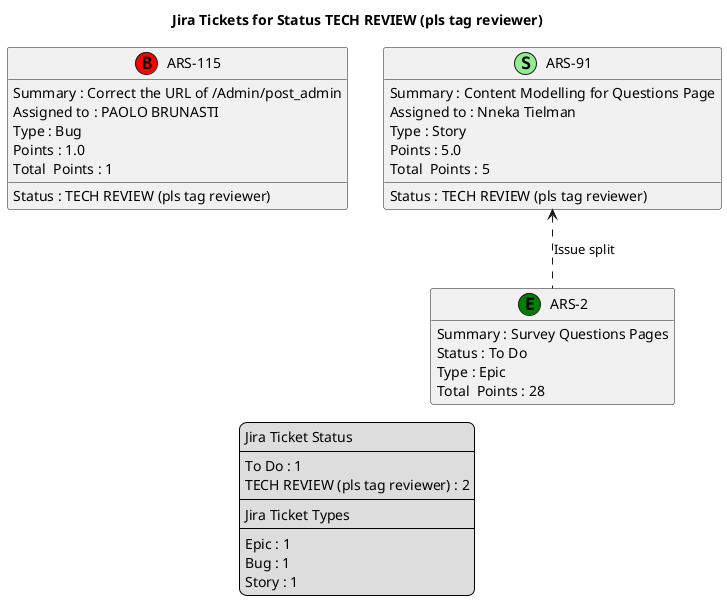 @startuml
'https://plantuml.com/class-diagram

' GENERATE CLASS DIAGRAM ===========
' Generated at    : Wed May 29 11:49:43 CEST 2024

title Jira Tickets for Status TECH REVIEW (pls tag reviewer)
hide empty members

legend
Jira Ticket Status
----
To Do : 1
TECH REVIEW (pls tag reviewer) : 2
----
Jira Ticket Types
----
Epic : 1
Bug : 1
Story : 1
end legend


' Tickets =======
class "ARS-115" << (B,red) >> {
 Summary : Correct the URL of /Admin/post_admin
 Assigned to : PAOLO BRUNASTI
 Status : TECH REVIEW (pls tag reviewer)
 Type : Bug
 Points : 1.0
Total  Points : 1
}

class "ARS-91" << (S,lightgreen) >> {
 Summary : Content Modelling for Questions Page
 Assigned to : Nneka Tielman
 Status : TECH REVIEW (pls tag reviewer)
 Type : Story
 Points : 5.0
Total  Points : 5
}

class "ARS-2" << (E,green) >> {
 Summary : Survey Questions Pages
 Status : To Do
 Type : Epic
Total  Points : 28
}



' Links =======
"ARS-91" <.. "ARS-2" : Issue split


@enduml
